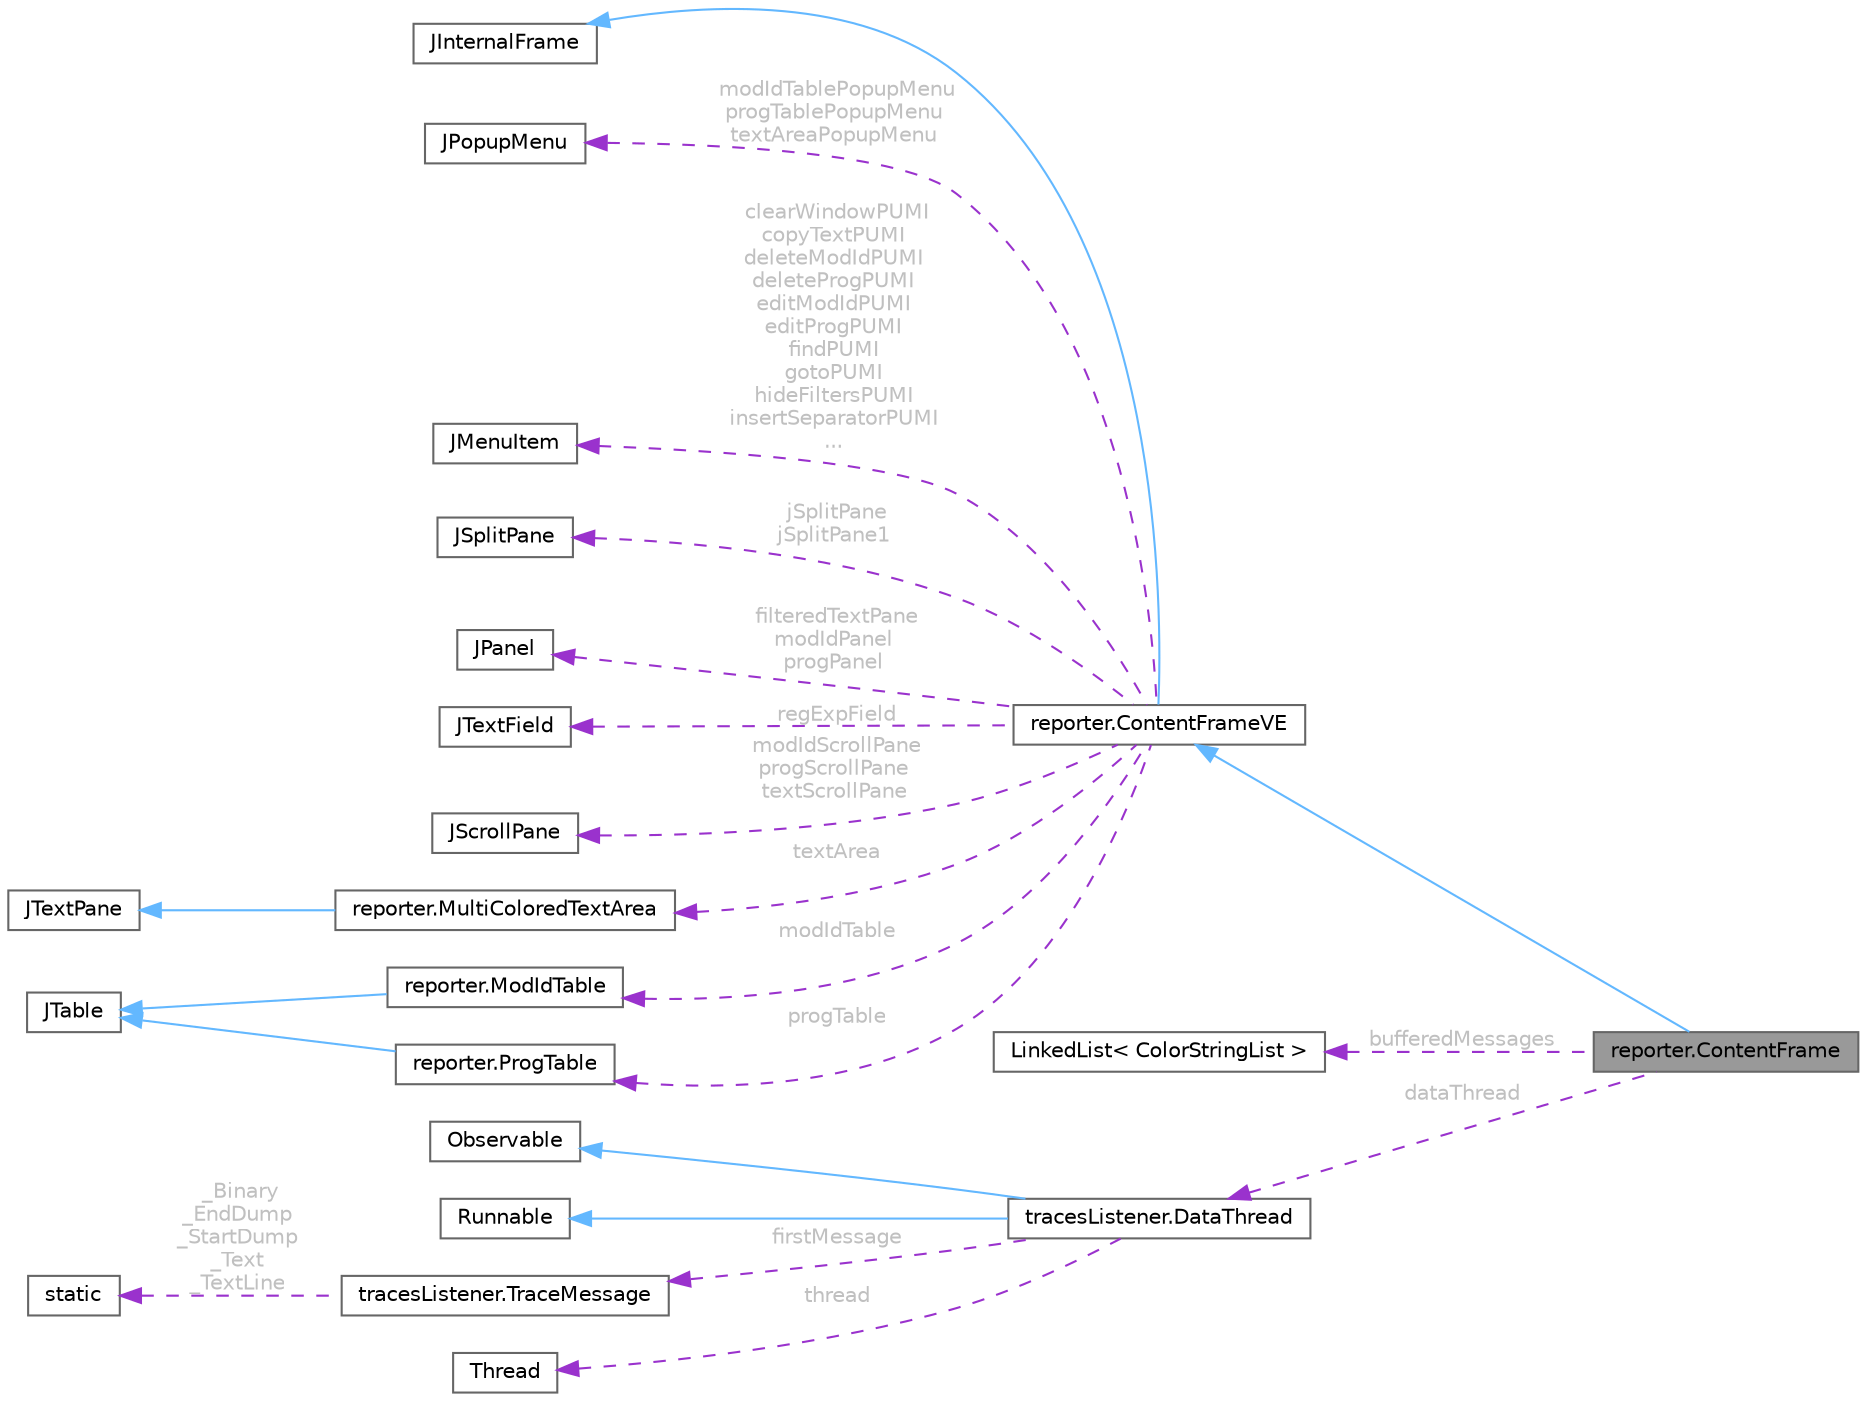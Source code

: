 digraph "reporter.ContentFrame"
{
 // LATEX_PDF_SIZE
  bgcolor="transparent";
  edge [fontname=Helvetica,fontsize=10,labelfontname=Helvetica,labelfontsize=10];
  node [fontname=Helvetica,fontsize=10,shape=box,height=0.2,width=0.4];
  rankdir="LR";
  Node1 [id="Node000001",label="reporter.ContentFrame",height=0.2,width=0.4,color="gray40", fillcolor="grey60", style="filled", fontcolor="black",tooltip=" "];
  Node2 -> Node1 [id="edge1_Node000001_Node000002",dir="back",color="steelblue1",style="solid",tooltip=" "];
  Node2 [id="Node000002",label="reporter.ContentFrameVE",height=0.2,width=0.4,color="gray40", fillcolor="white", style="filled",URL="$classreporter_1_1_content_frame_v_e.html",tooltip=" "];
  Node3 -> Node2 [id="edge2_Node000002_Node000003",dir="back",color="steelblue1",style="solid",tooltip=" "];
  Node3 [id="Node000003",label="JInternalFrame",height=0.2,width=0.4,color="gray40", fillcolor="white", style="filled",tooltip=" "];
  Node4 -> Node2 [id="edge3_Node000002_Node000004",dir="back",color="darkorchid3",style="dashed",tooltip=" ",label=" modIdTablePopupMenu\nprogTablePopupMenu\ntextAreaPopupMenu",fontcolor="grey" ];
  Node4 [id="Node000004",label="JPopupMenu",height=0.2,width=0.4,color="gray40", fillcolor="white", style="filled",tooltip=" "];
  Node5 -> Node2 [id="edge4_Node000002_Node000005",dir="back",color="darkorchid3",style="dashed",tooltip=" ",label=" clearWindowPUMI\ncopyTextPUMI\ndeleteModIdPUMI\ndeleteProgPUMI\neditModIdPUMI\neditProgPUMI\nfindPUMI\ngotoPUMI\nhideFiltersPUMI\ninsertSeparatorPUMI\n...",fontcolor="grey" ];
  Node5 [id="Node000005",label="JMenuItem",height=0.2,width=0.4,color="gray40", fillcolor="white", style="filled",tooltip=" "];
  Node6 -> Node2 [id="edge5_Node000002_Node000006",dir="back",color="darkorchid3",style="dashed",tooltip=" ",label=" jSplitPane\njSplitPane1",fontcolor="grey" ];
  Node6 [id="Node000006",label="JSplitPane",height=0.2,width=0.4,color="gray40", fillcolor="white", style="filled",tooltip=" "];
  Node7 -> Node2 [id="edge6_Node000002_Node000007",dir="back",color="darkorchid3",style="dashed",tooltip=" ",label=" filteredTextPane\nmodIdPanel\nprogPanel",fontcolor="grey" ];
  Node7 [id="Node000007",label="JPanel",height=0.2,width=0.4,color="gray40", fillcolor="white", style="filled",tooltip=" "];
  Node8 -> Node2 [id="edge7_Node000002_Node000008",dir="back",color="darkorchid3",style="dashed",tooltip=" ",label=" regExpField",fontcolor="grey" ];
  Node8 [id="Node000008",label="JTextField",height=0.2,width=0.4,color="gray40", fillcolor="white", style="filled",tooltip=" "];
  Node9 -> Node2 [id="edge8_Node000002_Node000009",dir="back",color="darkorchid3",style="dashed",tooltip=" ",label=" modIdScrollPane\nprogScrollPane\ntextScrollPane",fontcolor="grey" ];
  Node9 [id="Node000009",label="JScrollPane",height=0.2,width=0.4,color="gray40", fillcolor="white", style="filled",tooltip=" "];
  Node10 -> Node2 [id="edge9_Node000002_Node000010",dir="back",color="darkorchid3",style="dashed",tooltip=" ",label=" textArea",fontcolor="grey" ];
  Node10 [id="Node000010",label="reporter.MultiColoredTextArea",height=0.2,width=0.4,color="gray40", fillcolor="white", style="filled",URL="$classreporter_1_1_multi_colored_text_area.html",tooltip=" "];
  Node11 -> Node10 [id="edge10_Node000010_Node000011",dir="back",color="steelblue1",style="solid",tooltip=" "];
  Node11 [id="Node000011",label="JTextPane",height=0.2,width=0.4,color="gray40", fillcolor="white", style="filled",tooltip=" "];
  Node12 -> Node2 [id="edge11_Node000002_Node000012",dir="back",color="darkorchid3",style="dashed",tooltip=" ",label=" modIdTable",fontcolor="grey" ];
  Node12 [id="Node000012",label="reporter.ModIdTable",height=0.2,width=0.4,color="gray40", fillcolor="white", style="filled",URL="$classreporter_1_1_mod_id_table.html",tooltip=" "];
  Node13 -> Node12 [id="edge12_Node000012_Node000013",dir="back",color="steelblue1",style="solid",tooltip=" "];
  Node13 [id="Node000013",label="JTable",height=0.2,width=0.4,color="gray40", fillcolor="white", style="filled",tooltip=" "];
  Node14 -> Node2 [id="edge13_Node000002_Node000014",dir="back",color="darkorchid3",style="dashed",tooltip=" ",label=" progTable",fontcolor="grey" ];
  Node14 [id="Node000014",label="reporter.ProgTable",height=0.2,width=0.4,color="gray40", fillcolor="white", style="filled",URL="$classreporter_1_1_prog_table.html",tooltip=" "];
  Node13 -> Node14 [id="edge14_Node000014_Node000013",dir="back",color="steelblue1",style="solid",tooltip=" "];
  Node15 -> Node1 [id="edge15_Node000001_Node000015",dir="back",color="darkorchid3",style="dashed",tooltip=" ",label=" bufferedMessages",fontcolor="grey" ];
  Node15 [id="Node000015",label="LinkedList\< ColorStringList \>",height=0.2,width=0.4,color="gray40", fillcolor="white", style="filled",tooltip=" "];
  Node16 -> Node1 [id="edge16_Node000001_Node000016",dir="back",color="darkorchid3",style="dashed",tooltip=" ",label=" dataThread",fontcolor="grey" ];
  Node16 [id="Node000016",label="tracesListener.DataThread",height=0.2,width=0.4,color="gray40", fillcolor="white", style="filled",URL="$classtraces_listener_1_1_data_thread.html",tooltip=" "];
  Node17 -> Node16 [id="edge17_Node000016_Node000017",dir="back",color="steelblue1",style="solid",tooltip=" "];
  Node17 [id="Node000017",label="Observable",height=0.2,width=0.4,color="gray40", fillcolor="white", style="filled",tooltip=" "];
  Node18 -> Node16 [id="edge18_Node000016_Node000018",dir="back",color="steelblue1",style="solid",tooltip=" "];
  Node18 [id="Node000018",label="Runnable",height=0.2,width=0.4,color="gray40", fillcolor="white", style="filled",tooltip=" "];
  Node19 -> Node16 [id="edge19_Node000016_Node000019",dir="back",color="darkorchid3",style="dashed",tooltip=" ",label=" firstMessage",fontcolor="grey" ];
  Node19 [id="Node000019",label="tracesListener.TraceMessage",height=0.2,width=0.4,color="gray40", fillcolor="white", style="filled",URL="$classtraces_listener_1_1_trace_message.html",tooltip=" "];
  Node20 -> Node19 [id="edge20_Node000019_Node000020",dir="back",color="darkorchid3",style="dashed",tooltip=" ",label=" _Binary\n_EndDump\n_StartDump\n_Text\n_TextLine",fontcolor="grey" ];
  Node20 [id="Node000020",label="static",height=0.2,width=0.4,color="gray40", fillcolor="white", style="filled",tooltip=" "];
  Node21 -> Node16 [id="edge21_Node000016_Node000021",dir="back",color="darkorchid3",style="dashed",tooltip=" ",label=" thread",fontcolor="grey" ];
  Node21 [id="Node000021",label="Thread",height=0.2,width=0.4,color="gray40", fillcolor="white", style="filled",URL="$class_thread.html",tooltip=" "];
}
